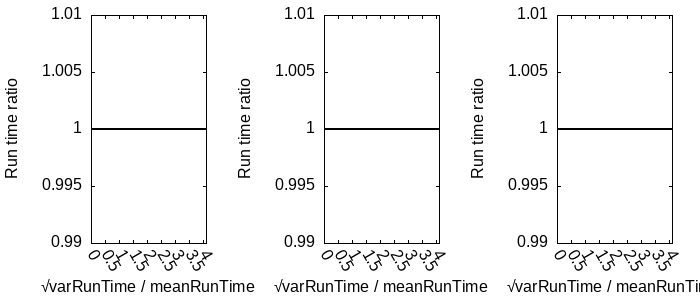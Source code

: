 output_path=ARG1
datafile=ARG2

set terminal png truecolor size 700,300 font ',12'
set output output_path

set key off

set style circle radius 0.03
set style fill solid  

parameters = "nGen nAlpha pAccMin parallel biasFactor meanRunTime varRunTime"

set ylabel "Run time ratio"
set xlabel "√varRunTime / meanRunTime"

set xtics rotate by -60
# set log x
set xtics format "%g"

set xrange [0:4.1]

set multiplot layout 1,3
plot datafile index 0 using 1:2:3 with errorlines lc 1 t "Test case 1", 1 lc black lw 2
plot datafile index 1 using 1:2:3 with errorlines lc 2 t "Test case 2", 1 lc black lw 2
plot datafile index 2 using 1:2:3 with errorlines lc 3 t "Test case 3", 1 lc black lw 2
unset multiplot

